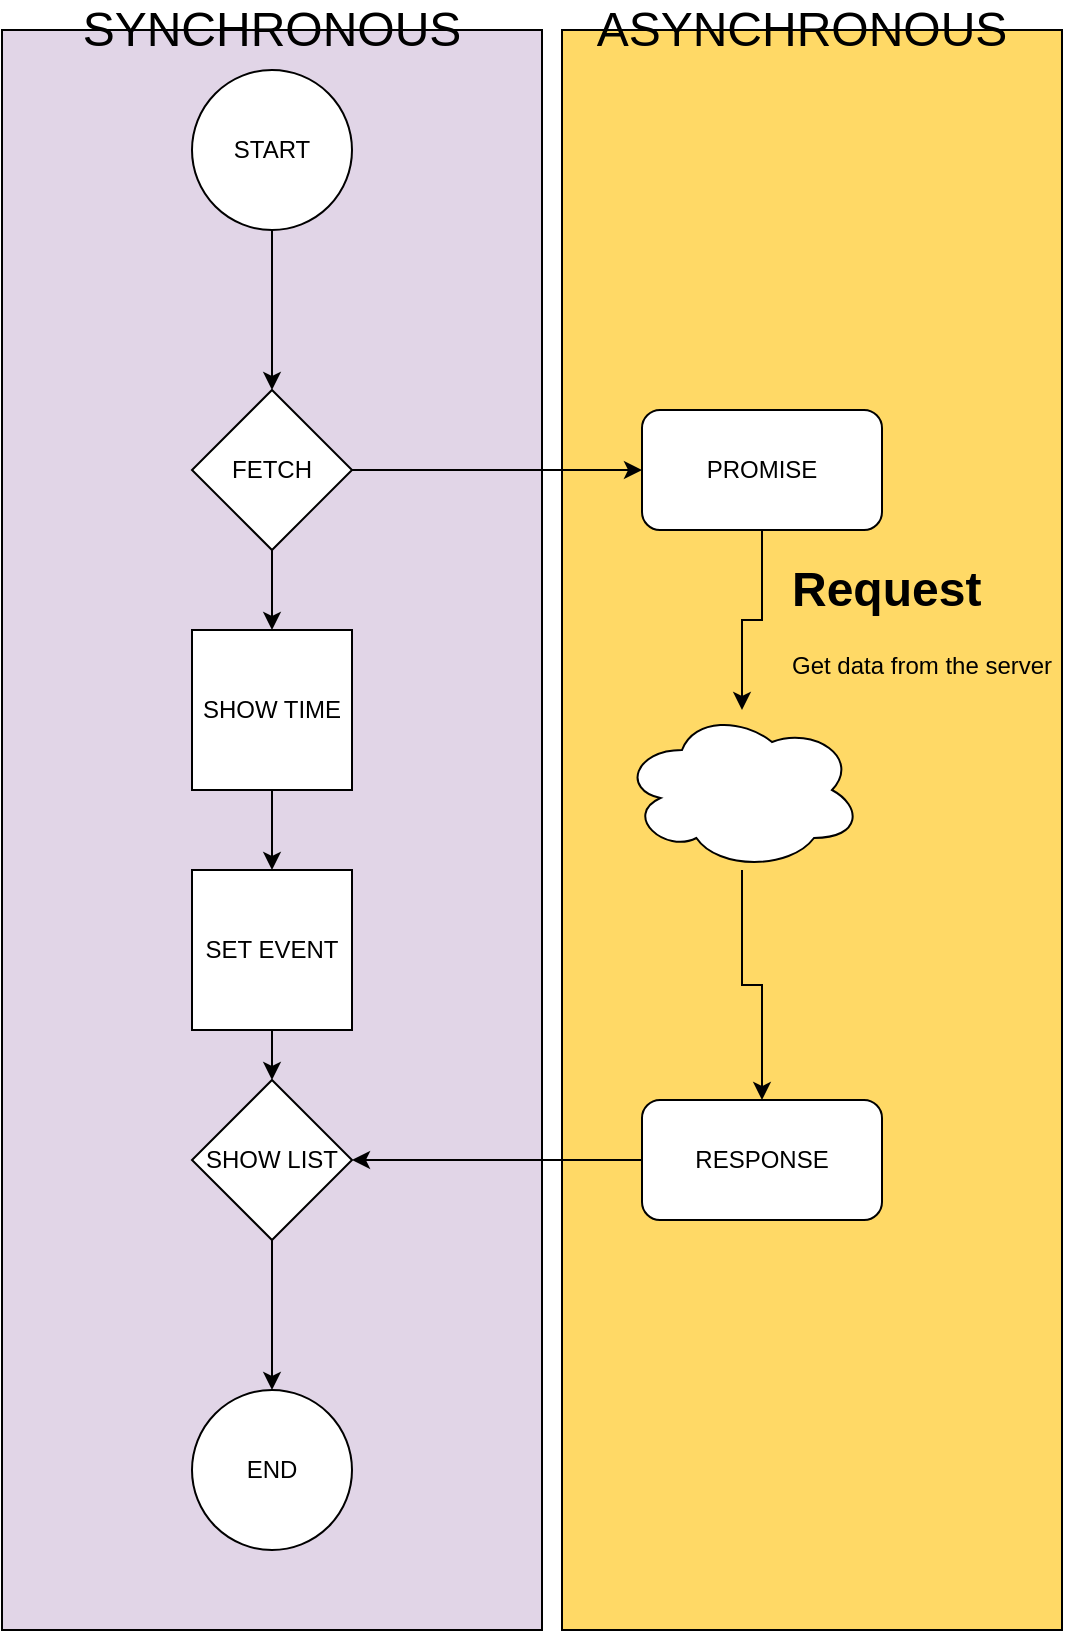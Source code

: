 <mxfile version="13.9.7" type="device"><diagram id="iqNK2IjTAlfMFprCouZN" name="Page-1"><mxGraphModel dx="1422" dy="834" grid="1" gridSize="10" guides="1" tooltips="1" connect="1" arrows="1" fold="1" page="1" pageScale="1" pageWidth="827" pageHeight="1169" math="0" shadow="0"><root><mxCell id="0"/><mxCell id="1" parent="0"/><mxCell id="bFzQw7lozkhw0Nr8p8Wp-23" value="" style="rounded=0;whiteSpace=wrap;html=1;fillColor=#FFD966;" vertex="1" parent="1"><mxGeometry x="530" y="20" width="250" height="800" as="geometry"/></mxCell><mxCell id="bFzQw7lozkhw0Nr8p8Wp-21" value="" style="rounded=0;whiteSpace=wrap;html=1;fillColor=#E1D5E7;" vertex="1" parent="1"><mxGeometry x="250" y="20" width="270" height="800" as="geometry"/></mxCell><mxCell id="bFzQw7lozkhw0Nr8p8Wp-3" value="" style="edgeStyle=orthogonalEdgeStyle;rounded=0;orthogonalLoop=1;jettySize=auto;html=1;" edge="1" parent="1" source="bFzQw7lozkhw0Nr8p8Wp-1" target="bFzQw7lozkhw0Nr8p8Wp-2"><mxGeometry relative="1" as="geometry"/></mxCell><mxCell id="bFzQw7lozkhw0Nr8p8Wp-1" value="START" style="ellipse;whiteSpace=wrap;html=1;aspect=fixed;" vertex="1" parent="1"><mxGeometry x="345" y="40" width="80" height="80" as="geometry"/></mxCell><mxCell id="bFzQw7lozkhw0Nr8p8Wp-5" value="" style="edgeStyle=orthogonalEdgeStyle;rounded=0;orthogonalLoop=1;jettySize=auto;html=1;" edge="1" parent="1" source="bFzQw7lozkhw0Nr8p8Wp-2" target="bFzQw7lozkhw0Nr8p8Wp-4"><mxGeometry relative="1" as="geometry"/></mxCell><mxCell id="bFzQw7lozkhw0Nr8p8Wp-8" value="" style="edgeStyle=orthogonalEdgeStyle;rounded=0;orthogonalLoop=1;jettySize=auto;html=1;" edge="1" parent="1" source="bFzQw7lozkhw0Nr8p8Wp-2" target="bFzQw7lozkhw0Nr8p8Wp-6"><mxGeometry relative="1" as="geometry"/></mxCell><mxCell id="bFzQw7lozkhw0Nr8p8Wp-2" value="FETCH" style="rhombus;whiteSpace=wrap;html=1;" vertex="1" parent="1"><mxGeometry x="345" y="200" width="80" height="80" as="geometry"/></mxCell><mxCell id="bFzQw7lozkhw0Nr8p8Wp-11" style="edgeStyle=orthogonalEdgeStyle;rounded=0;orthogonalLoop=1;jettySize=auto;html=1;exitX=0.5;exitY=1;exitDx=0;exitDy=0;" edge="1" parent="1" source="bFzQw7lozkhw0Nr8p8Wp-18" target="bFzQw7lozkhw0Nr8p8Wp-10"><mxGeometry relative="1" as="geometry"/></mxCell><mxCell id="bFzQw7lozkhw0Nr8p8Wp-4" value="PROMISE" style="rounded=1;whiteSpace=wrap;html=1;" vertex="1" parent="1"><mxGeometry x="570" y="210" width="120" height="60" as="geometry"/></mxCell><mxCell id="bFzQw7lozkhw0Nr8p8Wp-9" value="" style="edgeStyle=orthogonalEdgeStyle;rounded=0;orthogonalLoop=1;jettySize=auto;html=1;" edge="1" parent="1" source="bFzQw7lozkhw0Nr8p8Wp-6" target="bFzQw7lozkhw0Nr8p8Wp-7"><mxGeometry relative="1" as="geometry"/></mxCell><mxCell id="bFzQw7lozkhw0Nr8p8Wp-6" value="SHOW TIME" style="whiteSpace=wrap;html=1;aspect=fixed;" vertex="1" parent="1"><mxGeometry x="345" y="320" width="80" height="80" as="geometry"/></mxCell><mxCell id="bFzQw7lozkhw0Nr8p8Wp-13" value="" style="edgeStyle=orthogonalEdgeStyle;rounded=0;orthogonalLoop=1;jettySize=auto;html=1;" edge="1" parent="1" source="bFzQw7lozkhw0Nr8p8Wp-7" target="bFzQw7lozkhw0Nr8p8Wp-12"><mxGeometry relative="1" as="geometry"/></mxCell><mxCell id="bFzQw7lozkhw0Nr8p8Wp-7" value="SET EVENT" style="whiteSpace=wrap;html=1;aspect=fixed;" vertex="1" parent="1"><mxGeometry x="345" y="440" width="80" height="80" as="geometry"/></mxCell><mxCell id="bFzQw7lozkhw0Nr8p8Wp-14" value="" style="edgeStyle=orthogonalEdgeStyle;rounded=0;orthogonalLoop=1;jettySize=auto;html=1;" edge="1" parent="1" source="bFzQw7lozkhw0Nr8p8Wp-10" target="bFzQw7lozkhw0Nr8p8Wp-12"><mxGeometry relative="1" as="geometry"/></mxCell><mxCell id="bFzQw7lozkhw0Nr8p8Wp-10" value="RESPONSE" style="rounded=1;whiteSpace=wrap;html=1;" vertex="1" parent="1"><mxGeometry x="570" y="555" width="120" height="60" as="geometry"/></mxCell><mxCell id="bFzQw7lozkhw0Nr8p8Wp-16" value="" style="edgeStyle=orthogonalEdgeStyle;rounded=0;orthogonalLoop=1;jettySize=auto;html=1;" edge="1" parent="1" source="bFzQw7lozkhw0Nr8p8Wp-12" target="bFzQw7lozkhw0Nr8p8Wp-15"><mxGeometry relative="1" as="geometry"/></mxCell><mxCell id="bFzQw7lozkhw0Nr8p8Wp-12" value="SHOW LIST" style="rhombus;whiteSpace=wrap;html=1;" vertex="1" parent="1"><mxGeometry x="345" y="545" width="80" height="80" as="geometry"/></mxCell><mxCell id="bFzQw7lozkhw0Nr8p8Wp-15" value="END" style="ellipse;whiteSpace=wrap;html=1;aspect=fixed;" vertex="1" parent="1"><mxGeometry x="345" y="700" width="80" height="80" as="geometry"/></mxCell><mxCell id="bFzQw7lozkhw0Nr8p8Wp-17" value="&lt;h1&gt;Request&lt;/h1&gt;&lt;p&gt;Get data from the server&lt;/p&gt;" style="text;html=1;strokeColor=none;fillColor=none;spacing=5;spacingTop=-20;whiteSpace=wrap;overflow=hidden;rounded=0;" vertex="1" parent="1"><mxGeometry x="640" y="280" width="150" height="120" as="geometry"/></mxCell><mxCell id="bFzQw7lozkhw0Nr8p8Wp-18" value="" style="ellipse;shape=cloud;whiteSpace=wrap;html=1;" vertex="1" parent="1"><mxGeometry x="560" y="360" width="120" height="80" as="geometry"/></mxCell><mxCell id="bFzQw7lozkhw0Nr8p8Wp-19" style="edgeStyle=orthogonalEdgeStyle;rounded=0;orthogonalLoop=1;jettySize=auto;html=1;exitX=0.5;exitY=1;exitDx=0;exitDy=0;" edge="1" parent="1" source="bFzQw7lozkhw0Nr8p8Wp-4" target="bFzQw7lozkhw0Nr8p8Wp-18"><mxGeometry relative="1" as="geometry"><mxPoint x="630" y="270" as="sourcePoint"/><mxPoint x="630" y="555" as="targetPoint"/></mxGeometry></mxCell><mxCell id="bFzQw7lozkhw0Nr8p8Wp-22" value="&lt;font style=&quot;font-size: 24px&quot;&gt;SYNCHRONOUS&lt;/font&gt;" style="text;html=1;strokeColor=none;fillColor=none;align=center;verticalAlign=middle;whiteSpace=wrap;rounded=0;" vertex="1" parent="1"><mxGeometry x="365" y="10" width="40" height="20" as="geometry"/></mxCell><mxCell id="bFzQw7lozkhw0Nr8p8Wp-24" value="&lt;font style=&quot;font-size: 24px&quot;&gt;ASYNCHRONOUS&lt;/font&gt;" style="text;html=1;strokeColor=none;fillColor=none;align=center;verticalAlign=middle;whiteSpace=wrap;rounded=0;" vertex="1" parent="1"><mxGeometry x="630" y="10" width="40" height="20" as="geometry"/></mxCell></root></mxGraphModel></diagram></mxfile>